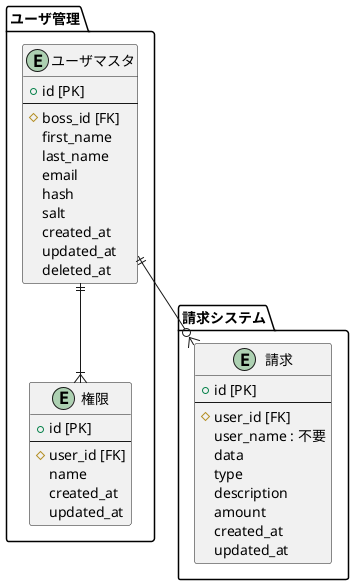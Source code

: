 @startuml

package 請求システム as expense_system {
  entity "請求" as expense {
    + id [PK]
    --
    # user_id [FK]
    user_name : 不要
    data
    type
    description
    amount
    created_at
    updated_at
  }
}

package ユーザ管理 as user_management {
  entity "ユーザマスタ" as user {
    + id [PK]
    --
    # boss_id [FK]
    first_name
    last_name
    email
    hash
    salt
    created_at
    updated_at
    deleted_at
  }

  entity "権限" as role {
    + id [PK]
    --
    # user_id [FK]
    name
    created_at
    updated_at
  }
}

  user ||--|{ role
  user ||--o{ expense

@enduml